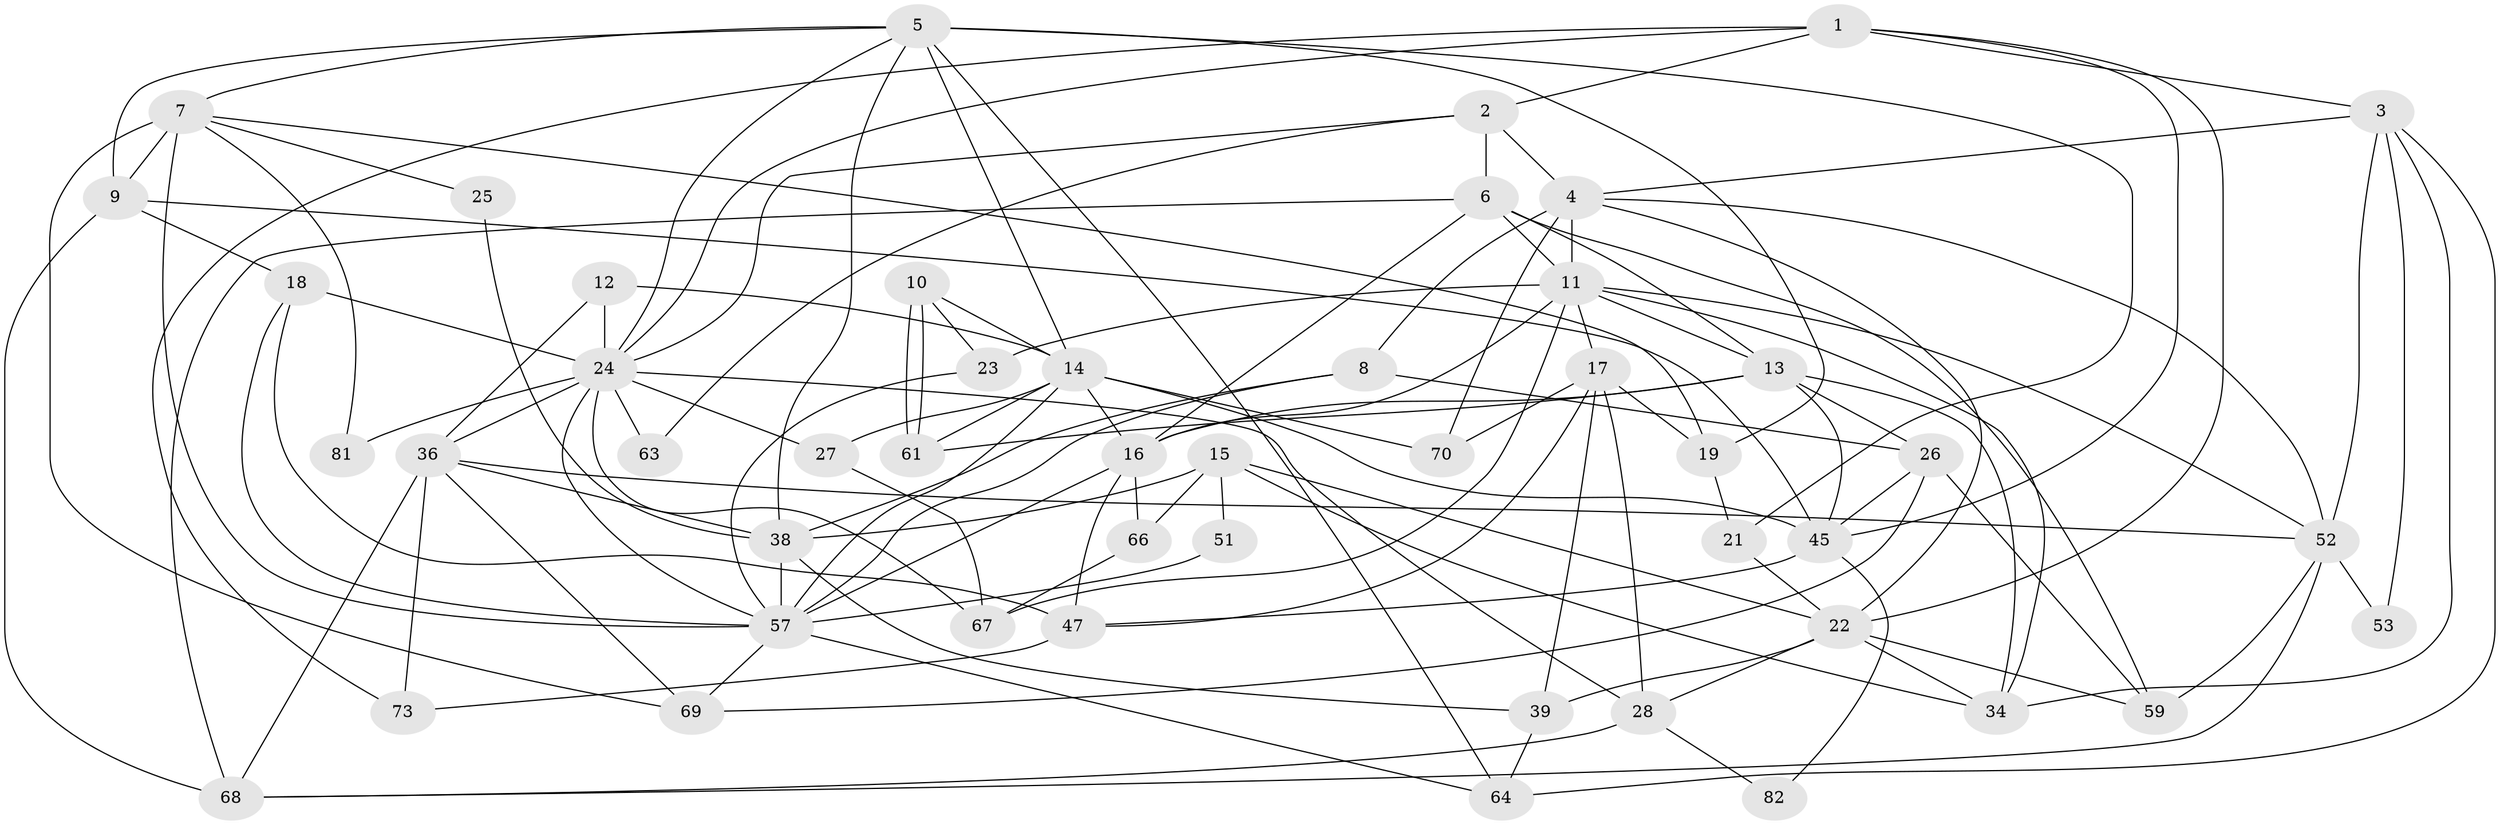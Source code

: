 // original degree distribution, {3: 0.23170731707317074, 2: 0.17073170731707318, 4: 0.24390243902439024, 5: 0.24390243902439024, 6: 0.06097560975609756, 7: 0.024390243902439025, 11: 0.012195121951219513, 8: 0.012195121951219513}
// Generated by graph-tools (version 1.1) at 2025/11/02/27/25 16:11:24]
// undirected, 49 vertices, 125 edges
graph export_dot {
graph [start="1"]
  node [color=gray90,style=filled];
  1 [super="+55"];
  2 [super="+48"];
  3 [super="+30"];
  4 [super="+20"];
  5 [super="+33"];
  6 [super="+41"];
  7 [super="+42"];
  8;
  9 [super="+43"];
  10;
  11 [super="+77"];
  12;
  13 [super="+56"];
  14 [super="+35"];
  15 [super="+54"];
  16 [super="+31"];
  17 [super="+46"];
  18 [super="+29"];
  19 [super="+78"];
  21;
  22 [super="+37"];
  23;
  24 [super="+40"];
  25;
  26 [super="+32"];
  27 [super="+76"];
  28 [super="+50"];
  34 [super="+44"];
  36 [super="+49"];
  38 [super="+74"];
  39 [super="+58"];
  45 [super="+65"];
  47 [super="+60"];
  51;
  52 [super="+80"];
  53;
  57 [super="+71"];
  59 [super="+79"];
  61 [super="+62"];
  63;
  64 [super="+72"];
  66;
  67 [super="+75"];
  68;
  69;
  70;
  73;
  81;
  82;
  1 -- 22;
  1 -- 3;
  1 -- 2;
  1 -- 24;
  1 -- 73;
  1 -- 45;
  2 -- 4;
  2 -- 6;
  2 -- 24;
  2 -- 63;
  3 -- 4;
  3 -- 53;
  3 -- 52;
  3 -- 64;
  3 -- 34;
  4 -- 70 [weight=2];
  4 -- 52;
  4 -- 22;
  4 -- 8;
  4 -- 11;
  5 -- 38;
  5 -- 7;
  5 -- 64;
  5 -- 21;
  5 -- 24;
  5 -- 14;
  5 -- 19;
  5 -- 9;
  6 -- 68;
  6 -- 59;
  6 -- 11;
  6 -- 13;
  6 -- 16;
  7 -- 9;
  7 -- 25;
  7 -- 69;
  7 -- 81;
  7 -- 19;
  7 -- 57;
  8 -- 26;
  8 -- 57;
  8 -- 38;
  9 -- 68;
  9 -- 18;
  9 -- 45;
  10 -- 61 [weight=2];
  10 -- 61;
  10 -- 23;
  10 -- 14;
  11 -- 23;
  11 -- 17;
  11 -- 13;
  11 -- 67;
  11 -- 52;
  11 -- 34;
  11 -- 16;
  12 -- 14;
  12 -- 24 [weight=2];
  12 -- 36;
  13 -- 45;
  13 -- 61;
  13 -- 16;
  13 -- 34;
  13 -- 26;
  14 -- 16;
  14 -- 70;
  14 -- 45;
  14 -- 61;
  14 -- 27;
  14 -- 57;
  15 -- 38;
  15 -- 22;
  15 -- 34;
  15 -- 51;
  15 -- 66;
  16 -- 47 [weight=2];
  16 -- 57;
  16 -- 66;
  17 -- 47;
  17 -- 28;
  17 -- 70;
  17 -- 19;
  17 -- 39;
  18 -- 57;
  18 -- 47;
  18 -- 24;
  19 -- 21;
  21 -- 22;
  22 -- 39;
  22 -- 59;
  22 -- 28;
  22 -- 34;
  23 -- 57;
  24 -- 63;
  24 -- 67 [weight=2];
  24 -- 81;
  24 -- 57;
  24 -- 27;
  24 -- 28;
  24 -- 36;
  25 -- 38;
  26 -- 69;
  26 -- 59;
  26 -- 45;
  27 -- 67;
  28 -- 68;
  28 -- 82;
  36 -- 69;
  36 -- 38;
  36 -- 68;
  36 -- 73;
  36 -- 52;
  38 -- 57;
  38 -- 39;
  39 -- 64;
  45 -- 82;
  45 -- 47;
  47 -- 73;
  51 -- 57;
  52 -- 53;
  52 -- 68;
  52 -- 59;
  57 -- 69;
  57 -- 64;
  66 -- 67;
}
